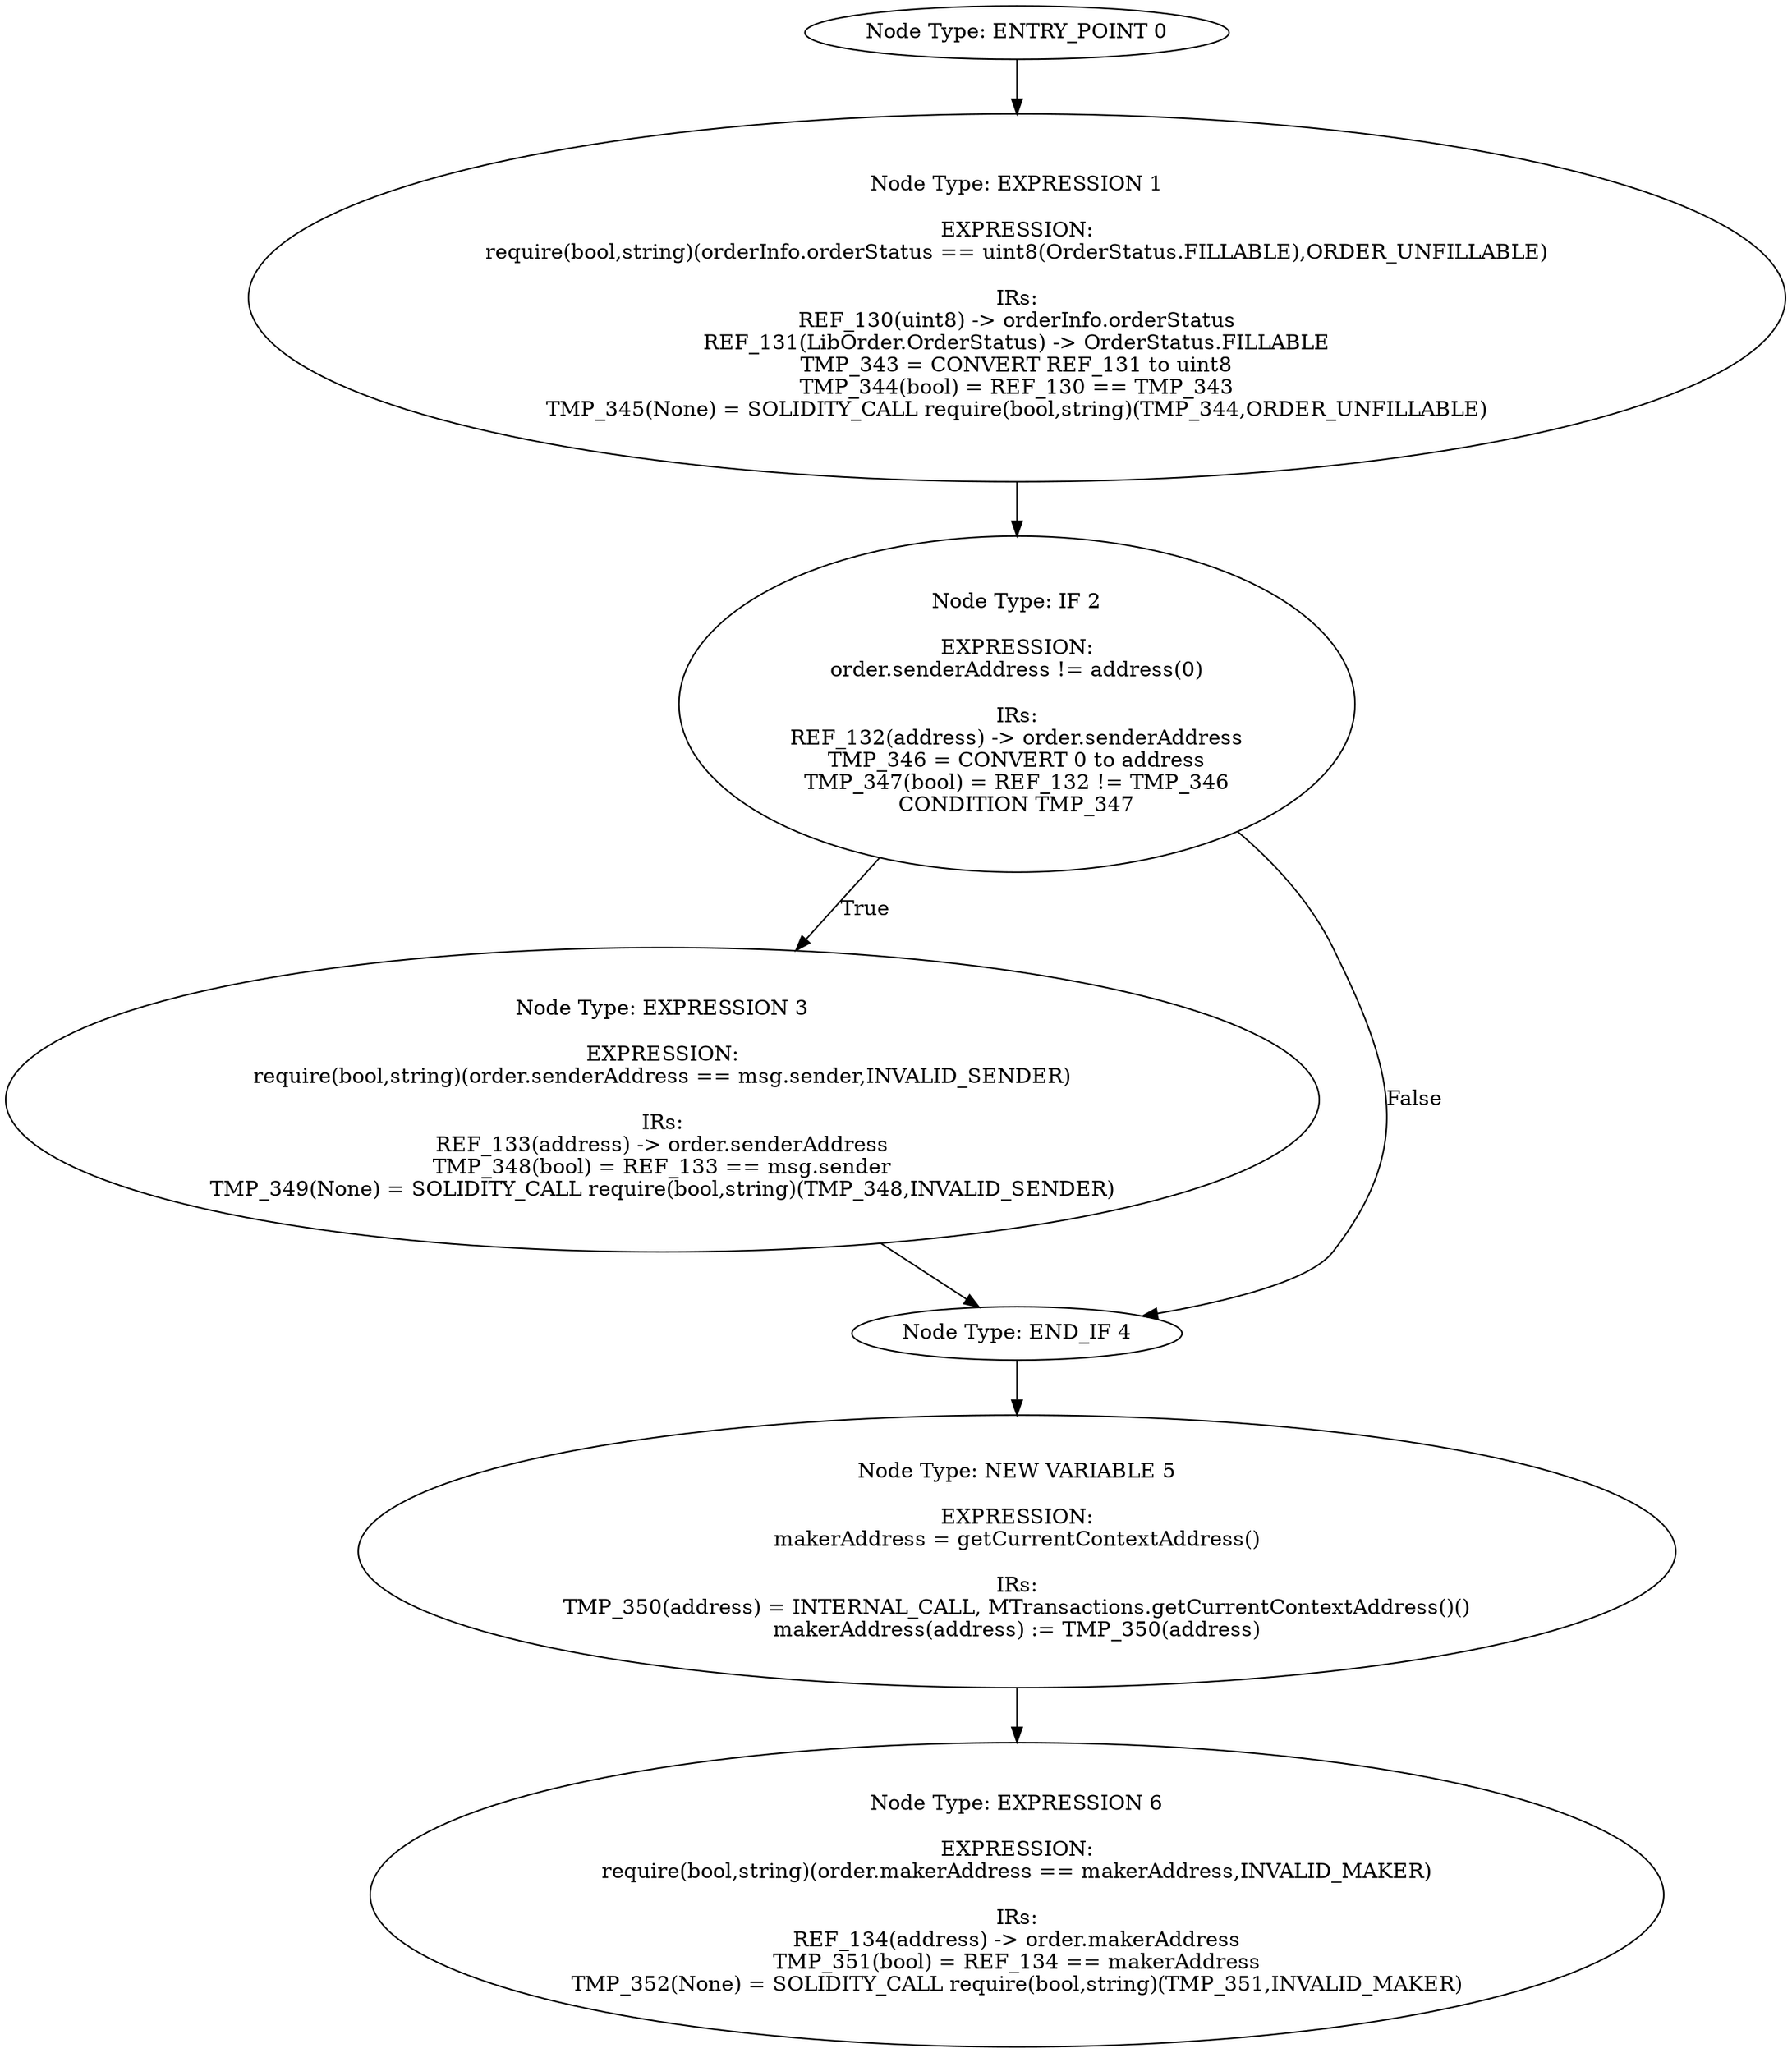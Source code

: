 digraph{
0[label="Node Type: ENTRY_POINT 0
"];
0->1;
1[label="Node Type: EXPRESSION 1

EXPRESSION:
require(bool,string)(orderInfo.orderStatus == uint8(OrderStatus.FILLABLE),ORDER_UNFILLABLE)

IRs:
REF_130(uint8) -> orderInfo.orderStatus
REF_131(LibOrder.OrderStatus) -> OrderStatus.FILLABLE
TMP_343 = CONVERT REF_131 to uint8
TMP_344(bool) = REF_130 == TMP_343
TMP_345(None) = SOLIDITY_CALL require(bool,string)(TMP_344,ORDER_UNFILLABLE)"];
1->2;
2[label="Node Type: IF 2

EXPRESSION:
order.senderAddress != address(0)

IRs:
REF_132(address) -> order.senderAddress
TMP_346 = CONVERT 0 to address
TMP_347(bool) = REF_132 != TMP_346
CONDITION TMP_347"];
2->3[label="True"];
2->4[label="False"];
3[label="Node Type: EXPRESSION 3

EXPRESSION:
require(bool,string)(order.senderAddress == msg.sender,INVALID_SENDER)

IRs:
REF_133(address) -> order.senderAddress
TMP_348(bool) = REF_133 == msg.sender
TMP_349(None) = SOLIDITY_CALL require(bool,string)(TMP_348,INVALID_SENDER)"];
3->4;
4[label="Node Type: END_IF 4
"];
4->5;
5[label="Node Type: NEW VARIABLE 5

EXPRESSION:
makerAddress = getCurrentContextAddress()

IRs:
TMP_350(address) = INTERNAL_CALL, MTransactions.getCurrentContextAddress()()
makerAddress(address) := TMP_350(address)"];
5->6;
6[label="Node Type: EXPRESSION 6

EXPRESSION:
require(bool,string)(order.makerAddress == makerAddress,INVALID_MAKER)

IRs:
REF_134(address) -> order.makerAddress
TMP_351(bool) = REF_134 == makerAddress
TMP_352(None) = SOLIDITY_CALL require(bool,string)(TMP_351,INVALID_MAKER)"];
}
